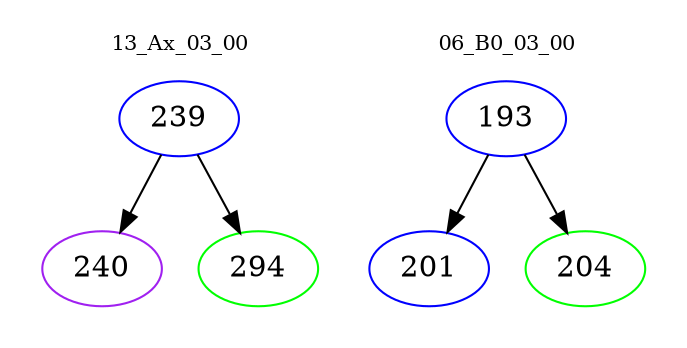 digraph{
subgraph cluster_0 {
color = white
label = "13_Ax_03_00";
fontsize=10;
T0_239 [label="239", color="blue"]
T0_239 -> T0_240 [color="black"]
T0_240 [label="240", color="purple"]
T0_239 -> T0_294 [color="black"]
T0_294 [label="294", color="green"]
}
subgraph cluster_1 {
color = white
label = "06_B0_03_00";
fontsize=10;
T1_193 [label="193", color="blue"]
T1_193 -> T1_201 [color="black"]
T1_201 [label="201", color="blue"]
T1_193 -> T1_204 [color="black"]
T1_204 [label="204", color="green"]
}
}
